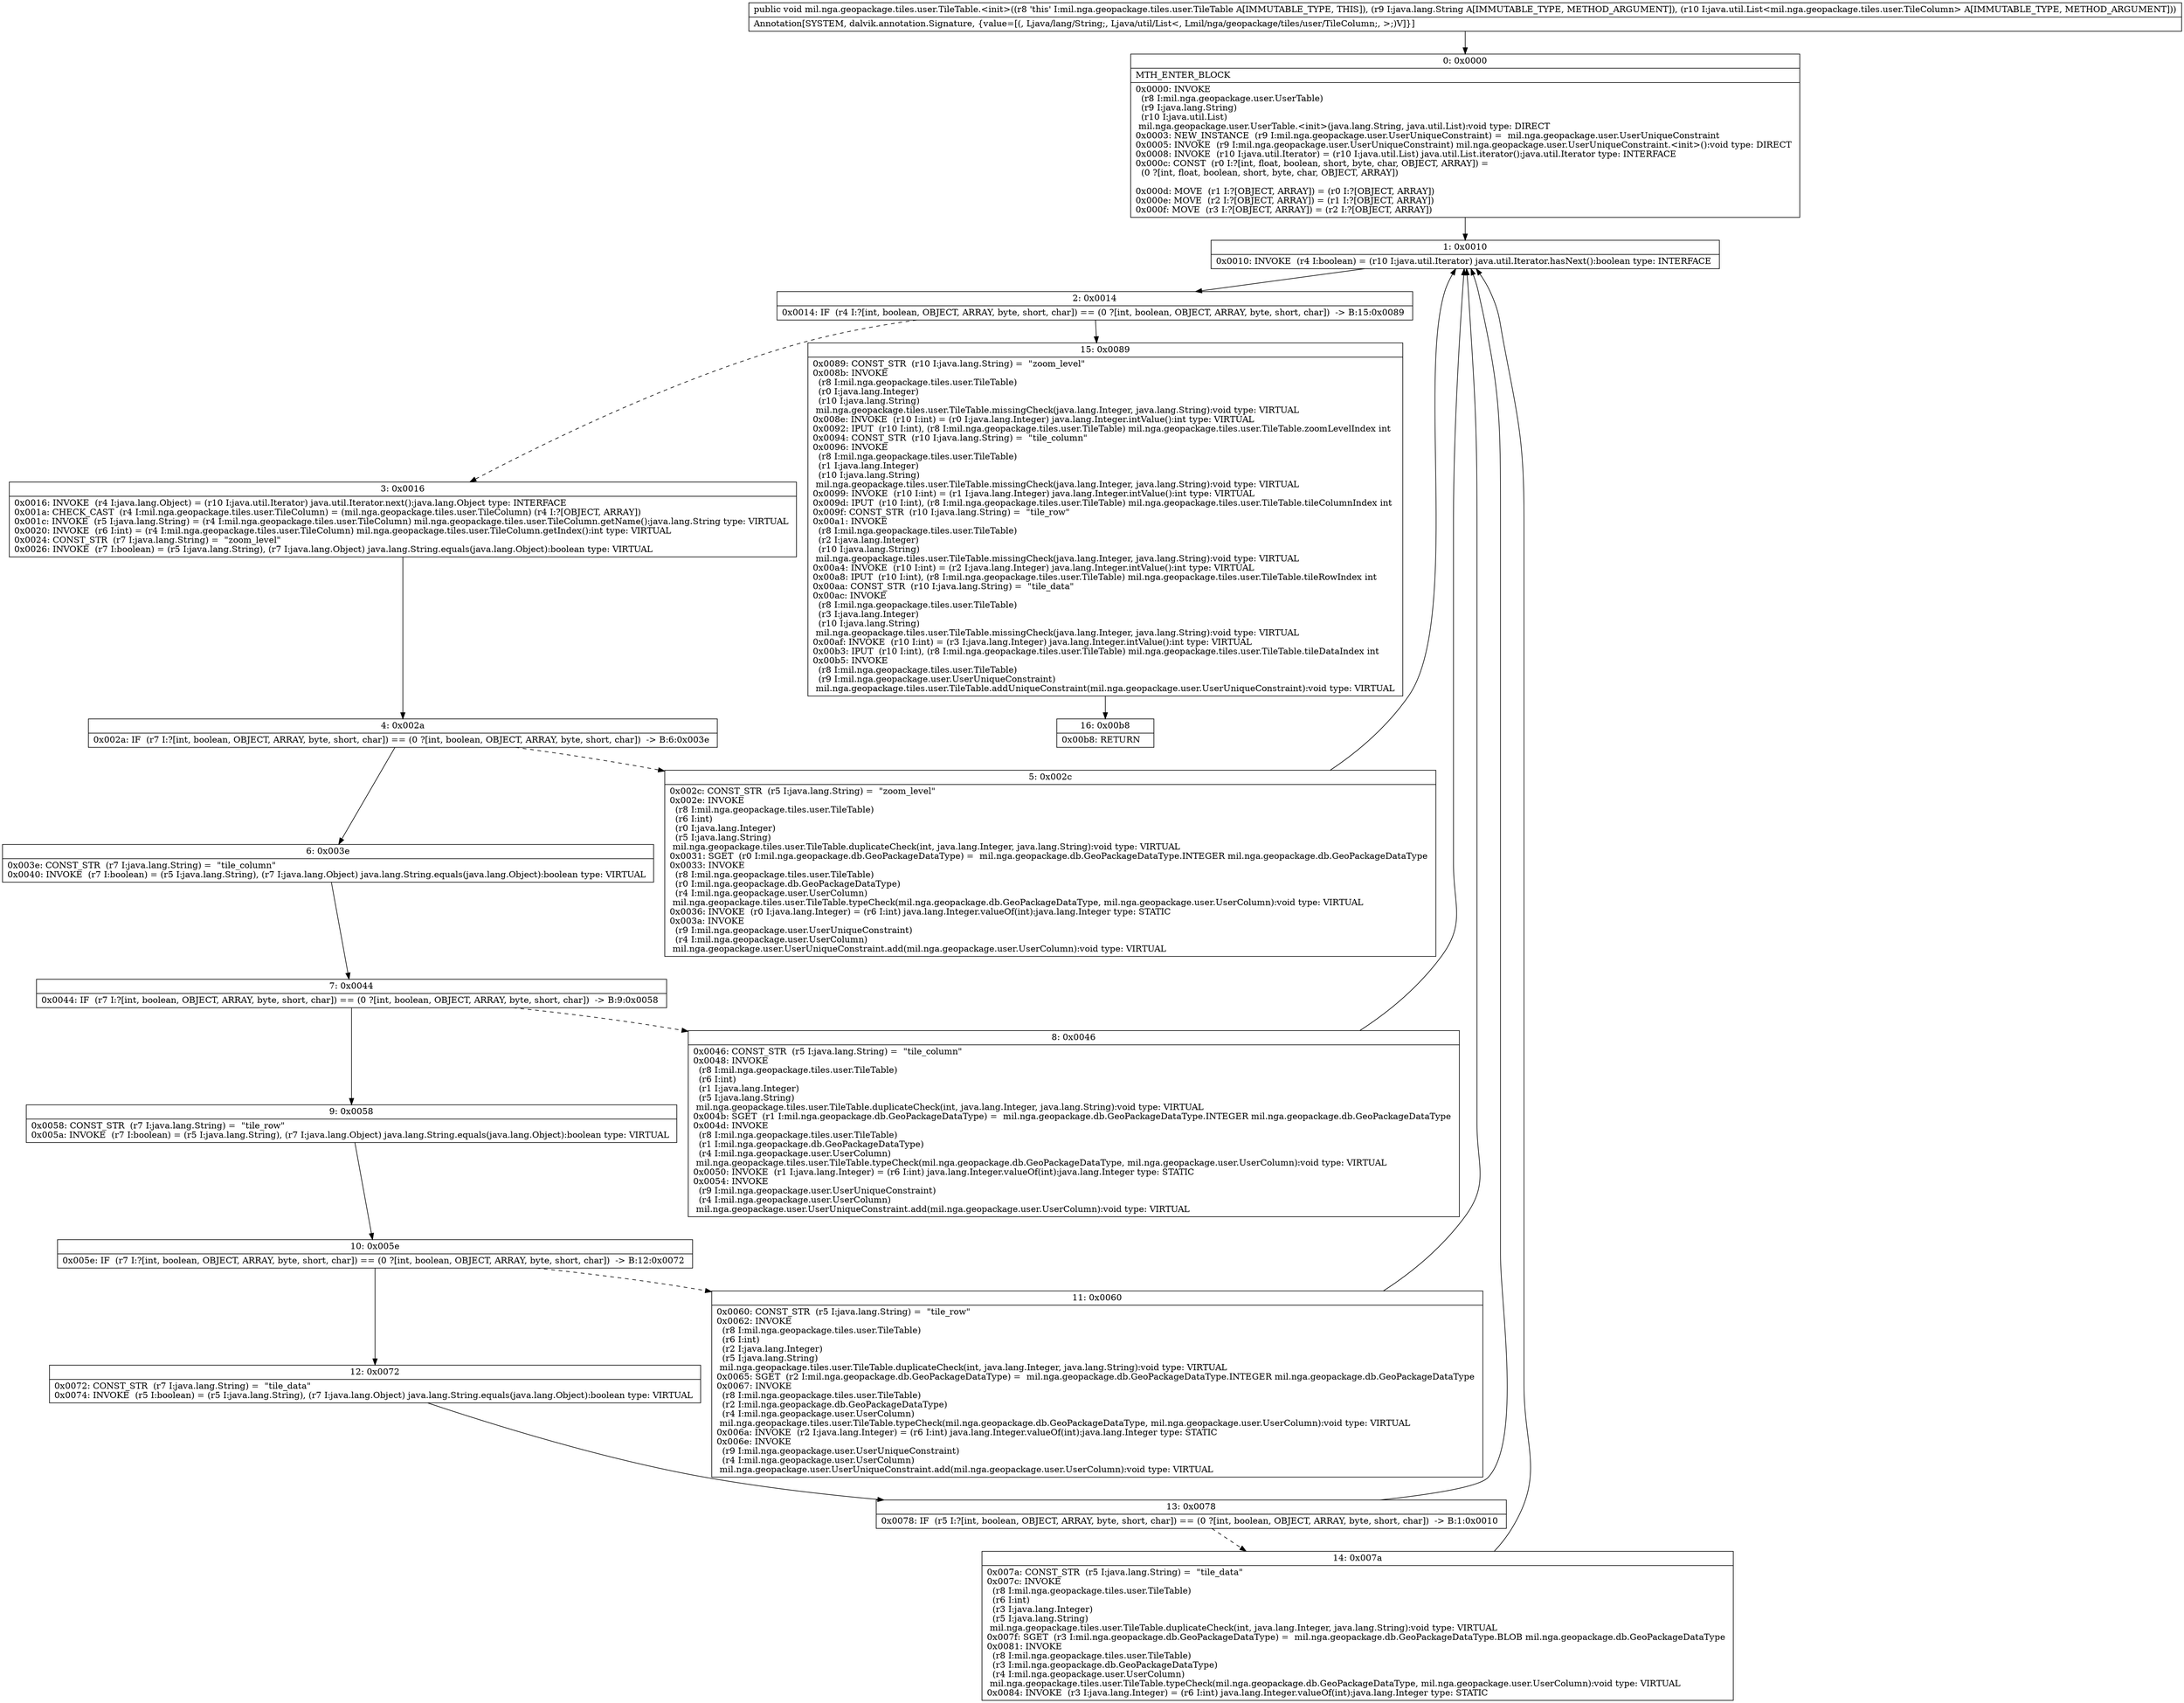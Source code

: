 digraph "CFG formil.nga.geopackage.tiles.user.TileTable.\<init\>(Ljava\/lang\/String;Ljava\/util\/List;)V" {
Node_0 [shape=record,label="{0\:\ 0x0000|MTH_ENTER_BLOCK\l|0x0000: INVOKE  \l  (r8 I:mil.nga.geopackage.user.UserTable)\l  (r9 I:java.lang.String)\l  (r10 I:java.util.List)\l mil.nga.geopackage.user.UserTable.\<init\>(java.lang.String, java.util.List):void type: DIRECT \l0x0003: NEW_INSTANCE  (r9 I:mil.nga.geopackage.user.UserUniqueConstraint) =  mil.nga.geopackage.user.UserUniqueConstraint \l0x0005: INVOKE  (r9 I:mil.nga.geopackage.user.UserUniqueConstraint) mil.nga.geopackage.user.UserUniqueConstraint.\<init\>():void type: DIRECT \l0x0008: INVOKE  (r10 I:java.util.Iterator) = (r10 I:java.util.List) java.util.List.iterator():java.util.Iterator type: INTERFACE \l0x000c: CONST  (r0 I:?[int, float, boolean, short, byte, char, OBJECT, ARRAY]) = \l  (0 ?[int, float, boolean, short, byte, char, OBJECT, ARRAY])\l \l0x000d: MOVE  (r1 I:?[OBJECT, ARRAY]) = (r0 I:?[OBJECT, ARRAY]) \l0x000e: MOVE  (r2 I:?[OBJECT, ARRAY]) = (r1 I:?[OBJECT, ARRAY]) \l0x000f: MOVE  (r3 I:?[OBJECT, ARRAY]) = (r2 I:?[OBJECT, ARRAY]) \l}"];
Node_1 [shape=record,label="{1\:\ 0x0010|0x0010: INVOKE  (r4 I:boolean) = (r10 I:java.util.Iterator) java.util.Iterator.hasNext():boolean type: INTERFACE \l}"];
Node_2 [shape=record,label="{2\:\ 0x0014|0x0014: IF  (r4 I:?[int, boolean, OBJECT, ARRAY, byte, short, char]) == (0 ?[int, boolean, OBJECT, ARRAY, byte, short, char])  \-\> B:15:0x0089 \l}"];
Node_3 [shape=record,label="{3\:\ 0x0016|0x0016: INVOKE  (r4 I:java.lang.Object) = (r10 I:java.util.Iterator) java.util.Iterator.next():java.lang.Object type: INTERFACE \l0x001a: CHECK_CAST  (r4 I:mil.nga.geopackage.tiles.user.TileColumn) = (mil.nga.geopackage.tiles.user.TileColumn) (r4 I:?[OBJECT, ARRAY]) \l0x001c: INVOKE  (r5 I:java.lang.String) = (r4 I:mil.nga.geopackage.tiles.user.TileColumn) mil.nga.geopackage.tiles.user.TileColumn.getName():java.lang.String type: VIRTUAL \l0x0020: INVOKE  (r6 I:int) = (r4 I:mil.nga.geopackage.tiles.user.TileColumn) mil.nga.geopackage.tiles.user.TileColumn.getIndex():int type: VIRTUAL \l0x0024: CONST_STR  (r7 I:java.lang.String) =  \"zoom_level\" \l0x0026: INVOKE  (r7 I:boolean) = (r5 I:java.lang.String), (r7 I:java.lang.Object) java.lang.String.equals(java.lang.Object):boolean type: VIRTUAL \l}"];
Node_4 [shape=record,label="{4\:\ 0x002a|0x002a: IF  (r7 I:?[int, boolean, OBJECT, ARRAY, byte, short, char]) == (0 ?[int, boolean, OBJECT, ARRAY, byte, short, char])  \-\> B:6:0x003e \l}"];
Node_5 [shape=record,label="{5\:\ 0x002c|0x002c: CONST_STR  (r5 I:java.lang.String) =  \"zoom_level\" \l0x002e: INVOKE  \l  (r8 I:mil.nga.geopackage.tiles.user.TileTable)\l  (r6 I:int)\l  (r0 I:java.lang.Integer)\l  (r5 I:java.lang.String)\l mil.nga.geopackage.tiles.user.TileTable.duplicateCheck(int, java.lang.Integer, java.lang.String):void type: VIRTUAL \l0x0031: SGET  (r0 I:mil.nga.geopackage.db.GeoPackageDataType) =  mil.nga.geopackage.db.GeoPackageDataType.INTEGER mil.nga.geopackage.db.GeoPackageDataType \l0x0033: INVOKE  \l  (r8 I:mil.nga.geopackage.tiles.user.TileTable)\l  (r0 I:mil.nga.geopackage.db.GeoPackageDataType)\l  (r4 I:mil.nga.geopackage.user.UserColumn)\l mil.nga.geopackage.tiles.user.TileTable.typeCheck(mil.nga.geopackage.db.GeoPackageDataType, mil.nga.geopackage.user.UserColumn):void type: VIRTUAL \l0x0036: INVOKE  (r0 I:java.lang.Integer) = (r6 I:int) java.lang.Integer.valueOf(int):java.lang.Integer type: STATIC \l0x003a: INVOKE  \l  (r9 I:mil.nga.geopackage.user.UserUniqueConstraint)\l  (r4 I:mil.nga.geopackage.user.UserColumn)\l mil.nga.geopackage.user.UserUniqueConstraint.add(mil.nga.geopackage.user.UserColumn):void type: VIRTUAL \l}"];
Node_6 [shape=record,label="{6\:\ 0x003e|0x003e: CONST_STR  (r7 I:java.lang.String) =  \"tile_column\" \l0x0040: INVOKE  (r7 I:boolean) = (r5 I:java.lang.String), (r7 I:java.lang.Object) java.lang.String.equals(java.lang.Object):boolean type: VIRTUAL \l}"];
Node_7 [shape=record,label="{7\:\ 0x0044|0x0044: IF  (r7 I:?[int, boolean, OBJECT, ARRAY, byte, short, char]) == (0 ?[int, boolean, OBJECT, ARRAY, byte, short, char])  \-\> B:9:0x0058 \l}"];
Node_8 [shape=record,label="{8\:\ 0x0046|0x0046: CONST_STR  (r5 I:java.lang.String) =  \"tile_column\" \l0x0048: INVOKE  \l  (r8 I:mil.nga.geopackage.tiles.user.TileTable)\l  (r6 I:int)\l  (r1 I:java.lang.Integer)\l  (r5 I:java.lang.String)\l mil.nga.geopackage.tiles.user.TileTable.duplicateCheck(int, java.lang.Integer, java.lang.String):void type: VIRTUAL \l0x004b: SGET  (r1 I:mil.nga.geopackage.db.GeoPackageDataType) =  mil.nga.geopackage.db.GeoPackageDataType.INTEGER mil.nga.geopackage.db.GeoPackageDataType \l0x004d: INVOKE  \l  (r8 I:mil.nga.geopackage.tiles.user.TileTable)\l  (r1 I:mil.nga.geopackage.db.GeoPackageDataType)\l  (r4 I:mil.nga.geopackage.user.UserColumn)\l mil.nga.geopackage.tiles.user.TileTable.typeCheck(mil.nga.geopackage.db.GeoPackageDataType, mil.nga.geopackage.user.UserColumn):void type: VIRTUAL \l0x0050: INVOKE  (r1 I:java.lang.Integer) = (r6 I:int) java.lang.Integer.valueOf(int):java.lang.Integer type: STATIC \l0x0054: INVOKE  \l  (r9 I:mil.nga.geopackage.user.UserUniqueConstraint)\l  (r4 I:mil.nga.geopackage.user.UserColumn)\l mil.nga.geopackage.user.UserUniqueConstraint.add(mil.nga.geopackage.user.UserColumn):void type: VIRTUAL \l}"];
Node_9 [shape=record,label="{9\:\ 0x0058|0x0058: CONST_STR  (r7 I:java.lang.String) =  \"tile_row\" \l0x005a: INVOKE  (r7 I:boolean) = (r5 I:java.lang.String), (r7 I:java.lang.Object) java.lang.String.equals(java.lang.Object):boolean type: VIRTUAL \l}"];
Node_10 [shape=record,label="{10\:\ 0x005e|0x005e: IF  (r7 I:?[int, boolean, OBJECT, ARRAY, byte, short, char]) == (0 ?[int, boolean, OBJECT, ARRAY, byte, short, char])  \-\> B:12:0x0072 \l}"];
Node_11 [shape=record,label="{11\:\ 0x0060|0x0060: CONST_STR  (r5 I:java.lang.String) =  \"tile_row\" \l0x0062: INVOKE  \l  (r8 I:mil.nga.geopackage.tiles.user.TileTable)\l  (r6 I:int)\l  (r2 I:java.lang.Integer)\l  (r5 I:java.lang.String)\l mil.nga.geopackage.tiles.user.TileTable.duplicateCheck(int, java.lang.Integer, java.lang.String):void type: VIRTUAL \l0x0065: SGET  (r2 I:mil.nga.geopackage.db.GeoPackageDataType) =  mil.nga.geopackage.db.GeoPackageDataType.INTEGER mil.nga.geopackage.db.GeoPackageDataType \l0x0067: INVOKE  \l  (r8 I:mil.nga.geopackage.tiles.user.TileTable)\l  (r2 I:mil.nga.geopackage.db.GeoPackageDataType)\l  (r4 I:mil.nga.geopackage.user.UserColumn)\l mil.nga.geopackage.tiles.user.TileTable.typeCheck(mil.nga.geopackage.db.GeoPackageDataType, mil.nga.geopackage.user.UserColumn):void type: VIRTUAL \l0x006a: INVOKE  (r2 I:java.lang.Integer) = (r6 I:int) java.lang.Integer.valueOf(int):java.lang.Integer type: STATIC \l0x006e: INVOKE  \l  (r9 I:mil.nga.geopackage.user.UserUniqueConstraint)\l  (r4 I:mil.nga.geopackage.user.UserColumn)\l mil.nga.geopackage.user.UserUniqueConstraint.add(mil.nga.geopackage.user.UserColumn):void type: VIRTUAL \l}"];
Node_12 [shape=record,label="{12\:\ 0x0072|0x0072: CONST_STR  (r7 I:java.lang.String) =  \"tile_data\" \l0x0074: INVOKE  (r5 I:boolean) = (r5 I:java.lang.String), (r7 I:java.lang.Object) java.lang.String.equals(java.lang.Object):boolean type: VIRTUAL \l}"];
Node_13 [shape=record,label="{13\:\ 0x0078|0x0078: IF  (r5 I:?[int, boolean, OBJECT, ARRAY, byte, short, char]) == (0 ?[int, boolean, OBJECT, ARRAY, byte, short, char])  \-\> B:1:0x0010 \l}"];
Node_14 [shape=record,label="{14\:\ 0x007a|0x007a: CONST_STR  (r5 I:java.lang.String) =  \"tile_data\" \l0x007c: INVOKE  \l  (r8 I:mil.nga.geopackage.tiles.user.TileTable)\l  (r6 I:int)\l  (r3 I:java.lang.Integer)\l  (r5 I:java.lang.String)\l mil.nga.geopackage.tiles.user.TileTable.duplicateCheck(int, java.lang.Integer, java.lang.String):void type: VIRTUAL \l0x007f: SGET  (r3 I:mil.nga.geopackage.db.GeoPackageDataType) =  mil.nga.geopackage.db.GeoPackageDataType.BLOB mil.nga.geopackage.db.GeoPackageDataType \l0x0081: INVOKE  \l  (r8 I:mil.nga.geopackage.tiles.user.TileTable)\l  (r3 I:mil.nga.geopackage.db.GeoPackageDataType)\l  (r4 I:mil.nga.geopackage.user.UserColumn)\l mil.nga.geopackage.tiles.user.TileTable.typeCheck(mil.nga.geopackage.db.GeoPackageDataType, mil.nga.geopackage.user.UserColumn):void type: VIRTUAL \l0x0084: INVOKE  (r3 I:java.lang.Integer) = (r6 I:int) java.lang.Integer.valueOf(int):java.lang.Integer type: STATIC \l}"];
Node_15 [shape=record,label="{15\:\ 0x0089|0x0089: CONST_STR  (r10 I:java.lang.String) =  \"zoom_level\" \l0x008b: INVOKE  \l  (r8 I:mil.nga.geopackage.tiles.user.TileTable)\l  (r0 I:java.lang.Integer)\l  (r10 I:java.lang.String)\l mil.nga.geopackage.tiles.user.TileTable.missingCheck(java.lang.Integer, java.lang.String):void type: VIRTUAL \l0x008e: INVOKE  (r10 I:int) = (r0 I:java.lang.Integer) java.lang.Integer.intValue():int type: VIRTUAL \l0x0092: IPUT  (r10 I:int), (r8 I:mil.nga.geopackage.tiles.user.TileTable) mil.nga.geopackage.tiles.user.TileTable.zoomLevelIndex int \l0x0094: CONST_STR  (r10 I:java.lang.String) =  \"tile_column\" \l0x0096: INVOKE  \l  (r8 I:mil.nga.geopackage.tiles.user.TileTable)\l  (r1 I:java.lang.Integer)\l  (r10 I:java.lang.String)\l mil.nga.geopackage.tiles.user.TileTable.missingCheck(java.lang.Integer, java.lang.String):void type: VIRTUAL \l0x0099: INVOKE  (r10 I:int) = (r1 I:java.lang.Integer) java.lang.Integer.intValue():int type: VIRTUAL \l0x009d: IPUT  (r10 I:int), (r8 I:mil.nga.geopackage.tiles.user.TileTable) mil.nga.geopackage.tiles.user.TileTable.tileColumnIndex int \l0x009f: CONST_STR  (r10 I:java.lang.String) =  \"tile_row\" \l0x00a1: INVOKE  \l  (r8 I:mil.nga.geopackage.tiles.user.TileTable)\l  (r2 I:java.lang.Integer)\l  (r10 I:java.lang.String)\l mil.nga.geopackage.tiles.user.TileTable.missingCheck(java.lang.Integer, java.lang.String):void type: VIRTUAL \l0x00a4: INVOKE  (r10 I:int) = (r2 I:java.lang.Integer) java.lang.Integer.intValue():int type: VIRTUAL \l0x00a8: IPUT  (r10 I:int), (r8 I:mil.nga.geopackage.tiles.user.TileTable) mil.nga.geopackage.tiles.user.TileTable.tileRowIndex int \l0x00aa: CONST_STR  (r10 I:java.lang.String) =  \"tile_data\" \l0x00ac: INVOKE  \l  (r8 I:mil.nga.geopackage.tiles.user.TileTable)\l  (r3 I:java.lang.Integer)\l  (r10 I:java.lang.String)\l mil.nga.geopackage.tiles.user.TileTable.missingCheck(java.lang.Integer, java.lang.String):void type: VIRTUAL \l0x00af: INVOKE  (r10 I:int) = (r3 I:java.lang.Integer) java.lang.Integer.intValue():int type: VIRTUAL \l0x00b3: IPUT  (r10 I:int), (r8 I:mil.nga.geopackage.tiles.user.TileTable) mil.nga.geopackage.tiles.user.TileTable.tileDataIndex int \l0x00b5: INVOKE  \l  (r8 I:mil.nga.geopackage.tiles.user.TileTable)\l  (r9 I:mil.nga.geopackage.user.UserUniqueConstraint)\l mil.nga.geopackage.tiles.user.TileTable.addUniqueConstraint(mil.nga.geopackage.user.UserUniqueConstraint):void type: VIRTUAL \l}"];
Node_16 [shape=record,label="{16\:\ 0x00b8|0x00b8: RETURN   \l}"];
MethodNode[shape=record,label="{public void mil.nga.geopackage.tiles.user.TileTable.\<init\>((r8 'this' I:mil.nga.geopackage.tiles.user.TileTable A[IMMUTABLE_TYPE, THIS]), (r9 I:java.lang.String A[IMMUTABLE_TYPE, METHOD_ARGUMENT]), (r10 I:java.util.List\<mil.nga.geopackage.tiles.user.TileColumn\> A[IMMUTABLE_TYPE, METHOD_ARGUMENT]))  | Annotation[SYSTEM, dalvik.annotation.Signature, \{value=[(, Ljava\/lang\/String;, Ljava\/util\/List\<, Lmil\/nga\/geopackage\/tiles\/user\/TileColumn;, \>;)V]\}]\l}"];
MethodNode -> Node_0;
Node_0 -> Node_1;
Node_1 -> Node_2;
Node_2 -> Node_3[style=dashed];
Node_2 -> Node_15;
Node_3 -> Node_4;
Node_4 -> Node_5[style=dashed];
Node_4 -> Node_6;
Node_5 -> Node_1;
Node_6 -> Node_7;
Node_7 -> Node_8[style=dashed];
Node_7 -> Node_9;
Node_8 -> Node_1;
Node_9 -> Node_10;
Node_10 -> Node_11[style=dashed];
Node_10 -> Node_12;
Node_11 -> Node_1;
Node_12 -> Node_13;
Node_13 -> Node_1;
Node_13 -> Node_14[style=dashed];
Node_14 -> Node_1;
Node_15 -> Node_16;
}

